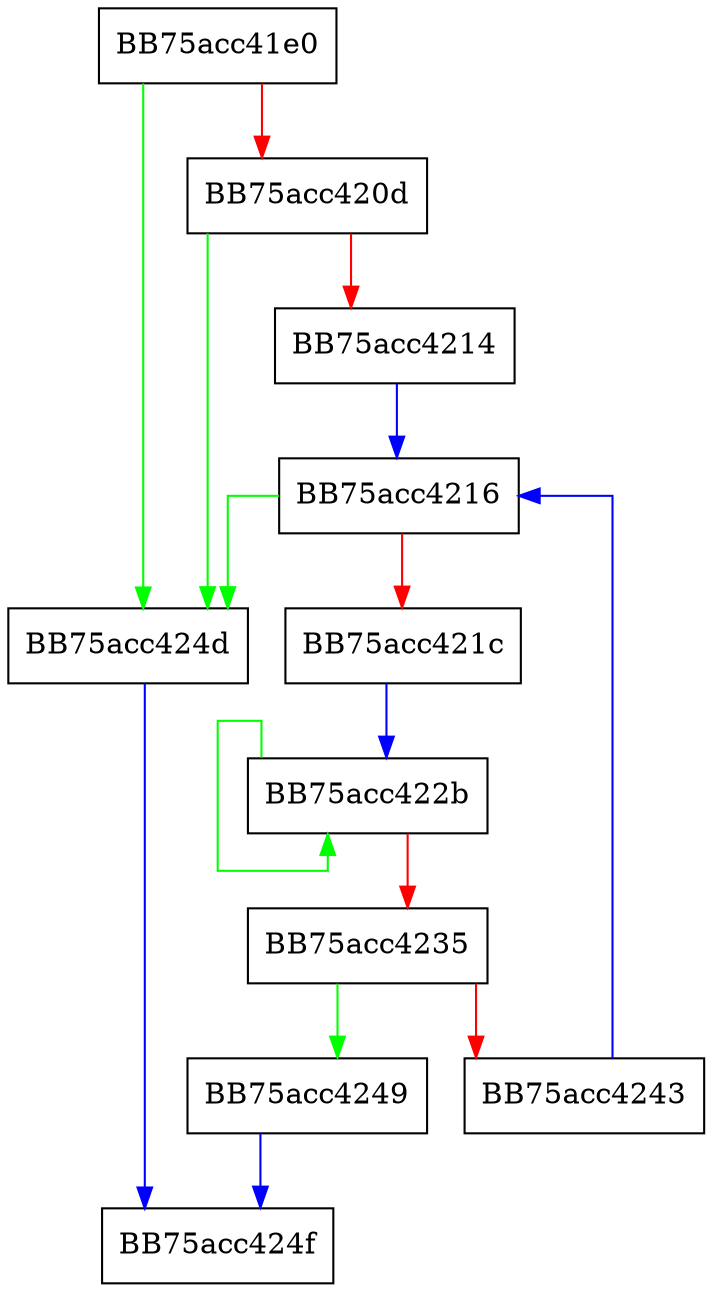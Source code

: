 digraph CheckNonPiiAppID {
  node [shape="box"];
  graph [splines=ortho];
  BB75acc41e0 -> BB75acc424d [color="green"];
  BB75acc41e0 -> BB75acc420d [color="red"];
  BB75acc420d -> BB75acc424d [color="green"];
  BB75acc420d -> BB75acc4214 [color="red"];
  BB75acc4214 -> BB75acc4216 [color="blue"];
  BB75acc4216 -> BB75acc424d [color="green"];
  BB75acc4216 -> BB75acc421c [color="red"];
  BB75acc421c -> BB75acc422b [color="blue"];
  BB75acc422b -> BB75acc422b [color="green"];
  BB75acc422b -> BB75acc4235 [color="red"];
  BB75acc4235 -> BB75acc4249 [color="green"];
  BB75acc4235 -> BB75acc4243 [color="red"];
  BB75acc4243 -> BB75acc4216 [color="blue"];
  BB75acc4249 -> BB75acc424f [color="blue"];
  BB75acc424d -> BB75acc424f [color="blue"];
}